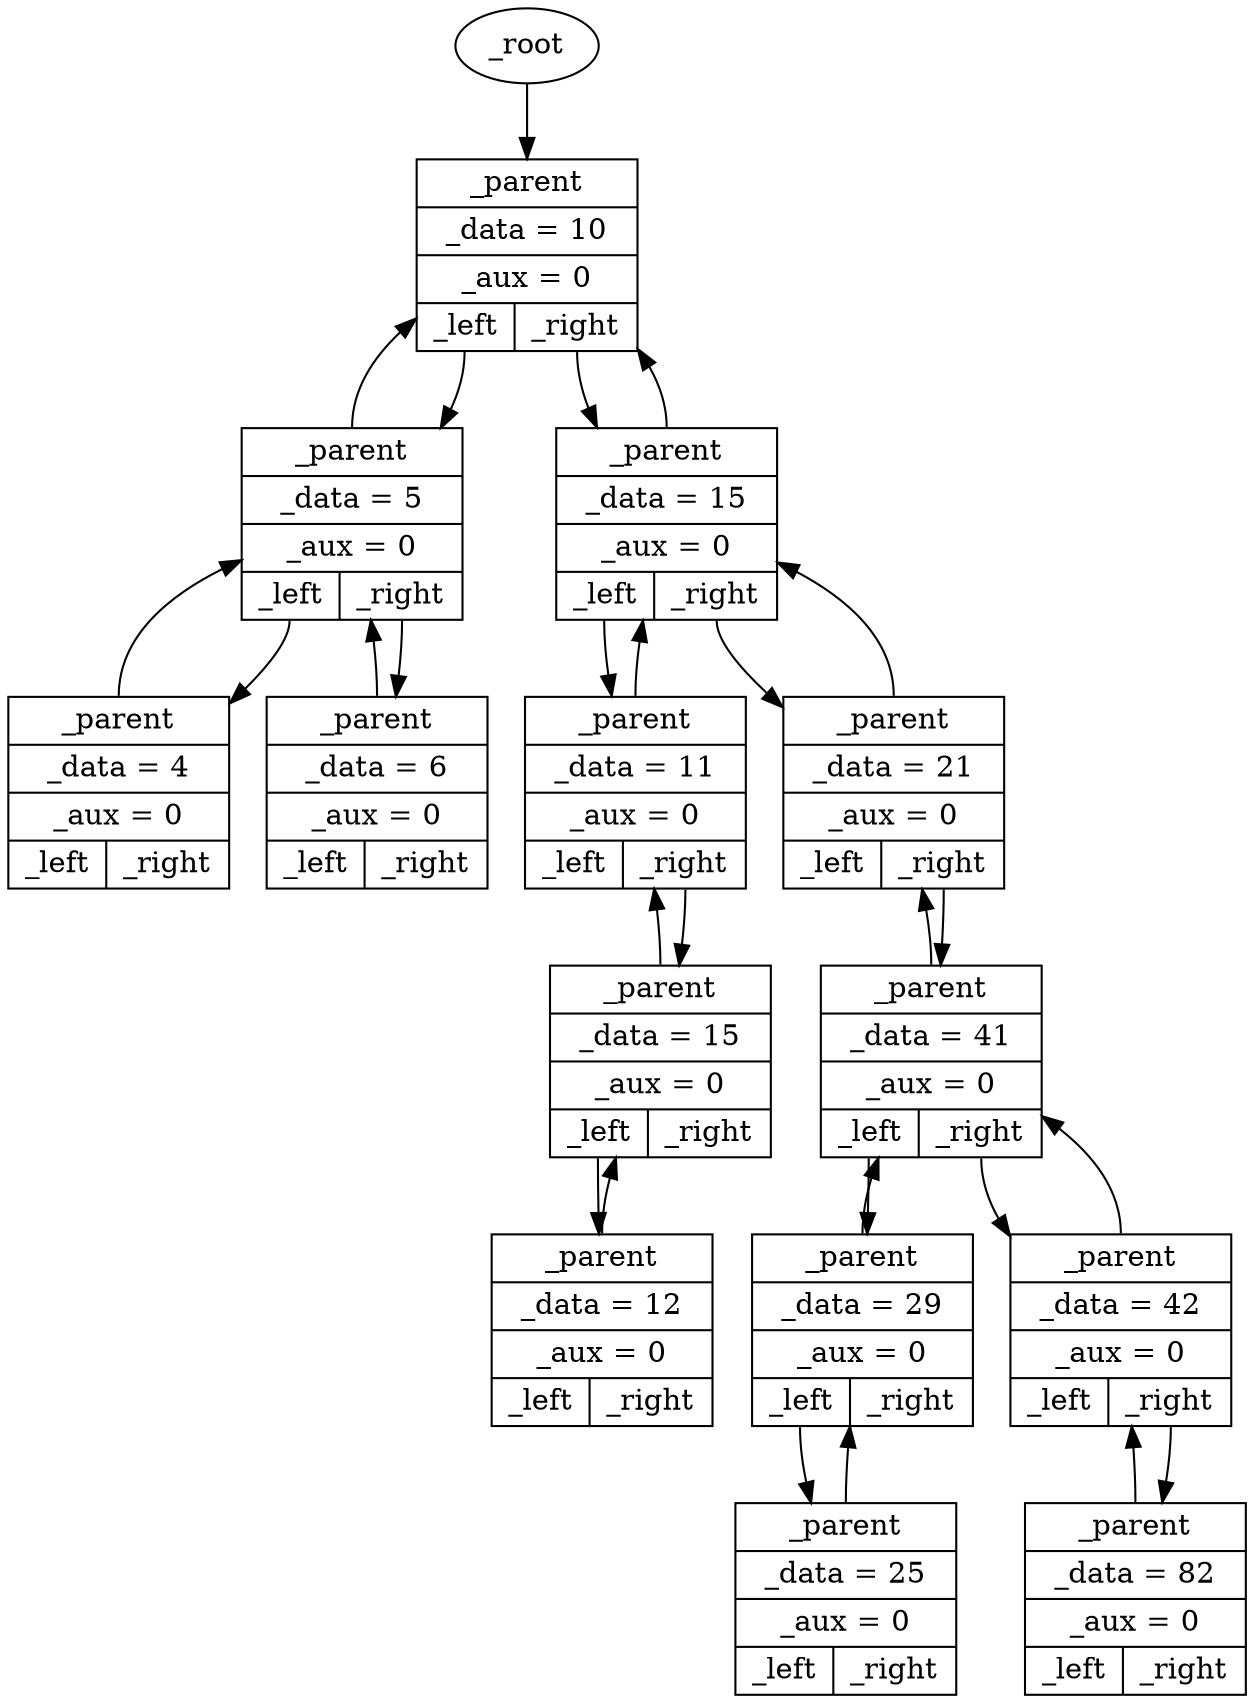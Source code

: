 digraph {
root [label="_root"];
root -> node0xc0f010;
node0xc0f010 [shape=record,label="{<parent> _parent | _data = 10 | _aux = 0 | { <left> _left | <right> _right } }"];
node0xc0f040 [shape=record,label="{<parent> _parent | _data = 5 | _aux = 0 | { <left> _left | <right> _right } }"];
node0xc0f070 [shape=record,label="{<parent> _parent | _data = 15 | _aux = 0 | { <left> _left | <right> _right } }"];
node0xc0f0a0 [shape=record,label="{<parent> _parent | _data = 21 | _aux = 0 | { <left> _left | <right> _right } }"];
node0xc0f0d0 [shape=record,label="{<parent> _parent | _data = 41 | _aux = 0 | { <left> _left | <right> _right } }"];
node0xc11390 [shape=record,label="{<parent> _parent | _data = 42 | _aux = 0 | { <left> _left | <right> _right } }"];
node0xc113c0 [shape=record,label="{<parent> _parent | _data = 11 | _aux = 0 | { <left> _left | <right> _right } }"];
node0xc11430 [shape=record,label="{<parent> _parent | _data = 29 | _aux = 0 | { <left> _left | <right> _right } }"];
node0xc11460 [shape=record,label="{<parent> _parent | _data = 15 | _aux = 0 | { <left> _left | <right> _right } }"];
node0xc115f0 [shape=record,label="{<parent> _parent | _data = 82 | _aux = 0 | { <left> _left | <right> _right } }"];
node0xc11690 [shape=record,label="{<parent> _parent | _data = 12 | _aux = 0 | { <left> _left | <right> _right } }"];
node0xc116c0 [shape=record,label="{<parent> _parent | _data = 25 | _aux = 0 | { <left> _left | <right> _right } }"];
node0xc116f0 [shape=record,label="{<parent> _parent | _data = 6 | _aux = 0 | { <left> _left | <right> _right } }"];
node0xc11850 [shape=record,label="{<parent> _parent | _data = 4 | _aux = 0 | { <left> _left | <right> _right } }"];
node0xc0f010:left:s -> node0xc0f040;
node0xc0f010:right:s -> node0xc0f070;
node0xc0f040:parent:n -> node0xc0f010;
node0xc0f040:left:s -> node0xc11850;
node0xc0f040:right:s -> node0xc116f0;
node0xc0f070:parent:n -> node0xc0f010;
node0xc0f070:left:s -> node0xc113c0;
node0xc0f070:right:s -> node0xc0f0a0;
node0xc0f0a0:parent:n -> node0xc0f070;
node0xc0f0a0:right:s -> node0xc0f0d0;
node0xc0f0d0:parent:n -> node0xc0f0a0;
node0xc0f0d0:left:s -> node0xc11430;
node0xc0f0d0:right:s -> node0xc11390;
node0xc11390:parent:n -> node0xc0f0d0;
node0xc11390:right:s -> node0xc115f0;
node0xc113c0:parent:n -> node0xc0f070;
node0xc113c0:right:s -> node0xc11460;
node0xc11430:parent:n -> node0xc0f0d0;
node0xc11430:left:s -> node0xc116c0;
node0xc11460:parent:n -> node0xc113c0;
node0xc11460:left:s -> node0xc11690;
node0xc115f0:parent:n -> node0xc11390;
node0xc11690:parent:n -> node0xc11460;
node0xc116c0:parent:n -> node0xc11430;
node0xc116f0:parent:n -> node0xc0f040;
node0xc11850:parent:n -> node0xc0f040;
}
